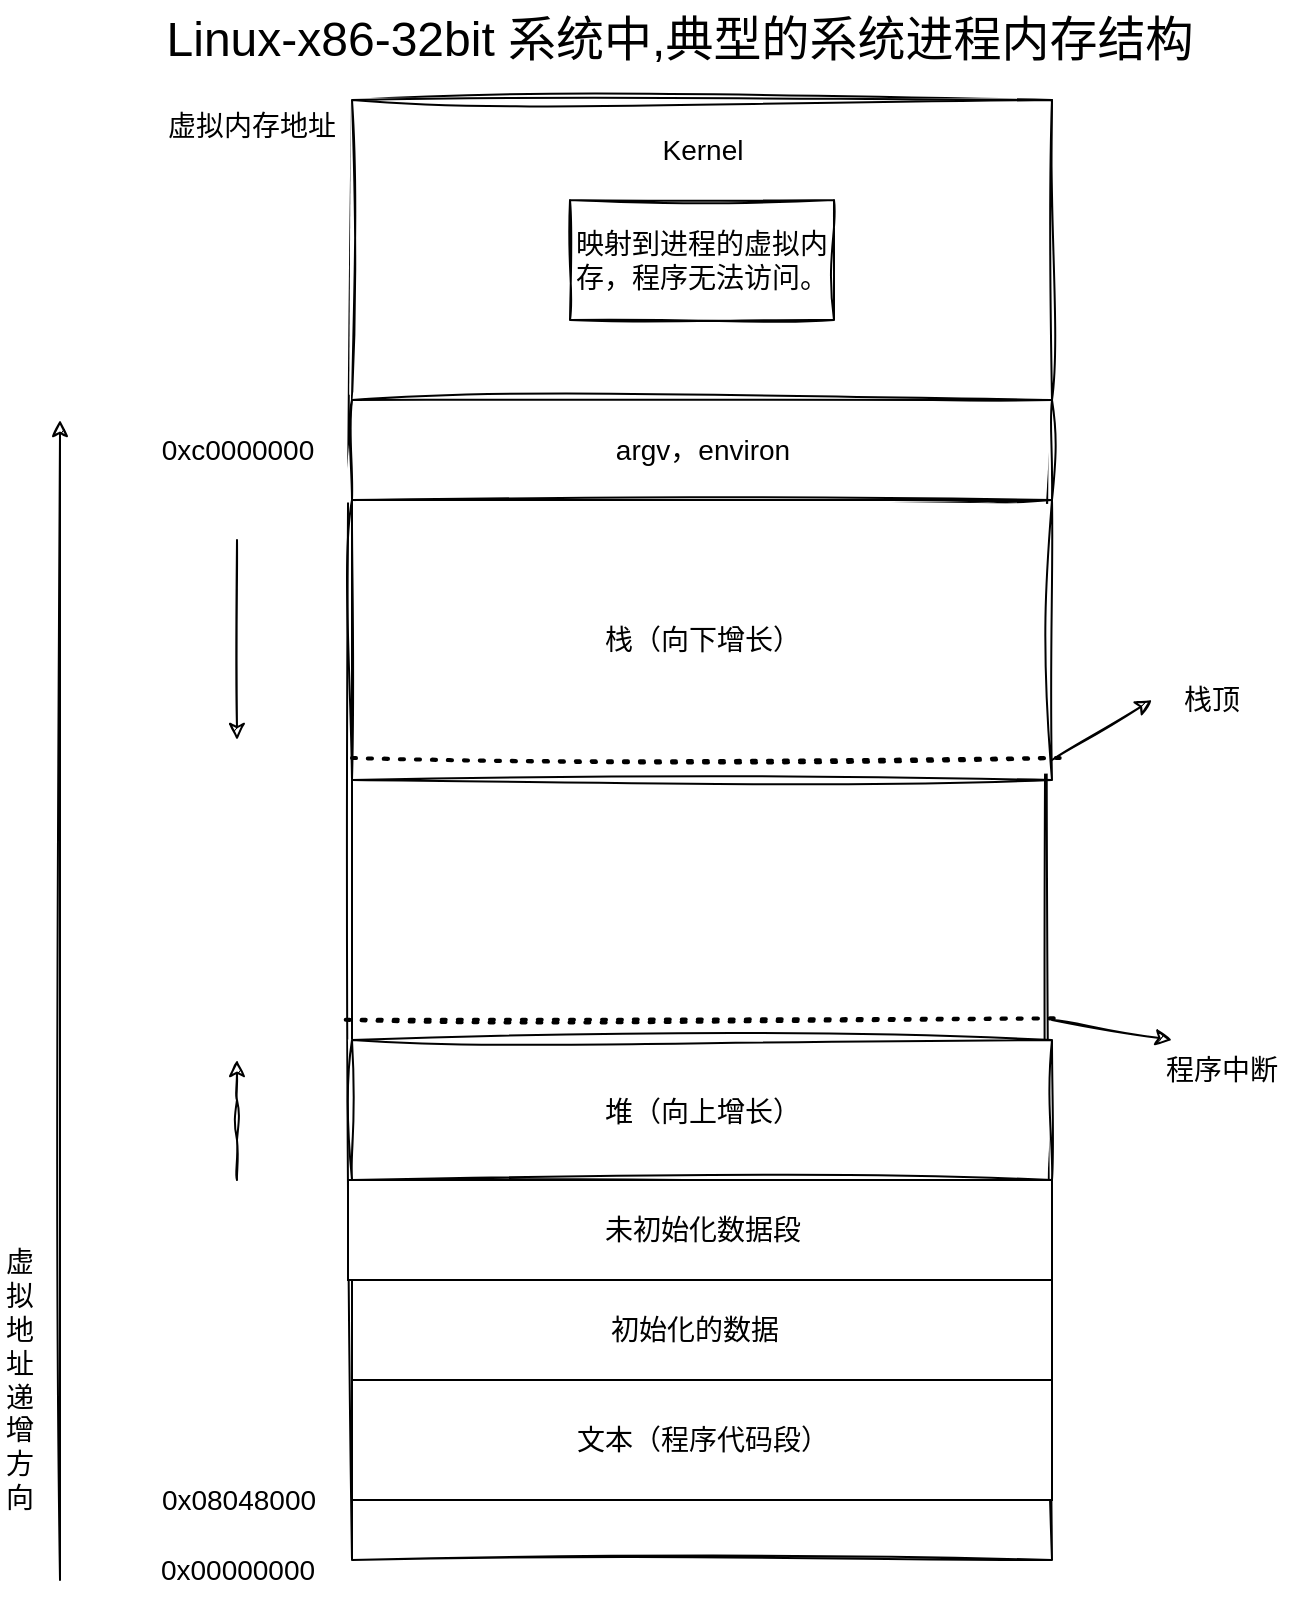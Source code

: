 <mxfile>
    <diagram id="O6NgzrDqKa0DZ1cNAoyK" name="第 1 页">
        <mxGraphModel dx="1591" dy="1128" grid="1" gridSize="10" guides="1" tooltips="1" connect="1" arrows="1" fold="1" page="1" pageScale="1" pageWidth="827" pageHeight="1169" math="0" shadow="0">
            <root>
                <mxCell id="0"/>
                <mxCell id="1" parent="0"/>
                <mxCell id="2" value="" style="rounded=0;whiteSpace=wrap;html=1;labelBackgroundColor=none;sketch=1;curveFitting=1;jiggle=2;" vertex="1" parent="1">
                    <mxGeometry x="236" y="150" width="350" height="730" as="geometry"/>
                </mxCell>
                <mxCell id="3" value="&lt;font style=&quot;font-size: 24px;&quot;&gt;Linux-x86-32bit 系统中,典型的系统进程内存结构&lt;/font&gt;" style="text;html=1;strokeColor=none;fillColor=none;align=center;verticalAlign=middle;whiteSpace=wrap;rounded=0;labelBackgroundColor=none;sketch=1;curveFitting=1;jiggle=2;" vertex="1" parent="1">
                    <mxGeometry x="140" y="100" width="520" height="40" as="geometry"/>
                </mxCell>
                <mxCell id="5" value="&lt;span style=&quot;font-size: 14px;&quot;&gt;虚拟内存地址&lt;/span&gt;" style="text;html=1;strokeColor=none;fillColor=none;align=center;verticalAlign=middle;whiteSpace=wrap;rounded=0;fontSize=24;labelBackgroundColor=none;sketch=1;curveFitting=1;jiggle=2;" vertex="1" parent="1">
                    <mxGeometry x="126" y="150" width="120" height="20" as="geometry"/>
                </mxCell>
                <mxCell id="6" value="" style="rounded=0;whiteSpace=wrap;html=1;fontSize=14;labelBackgroundColor=none;sketch=1;curveFitting=1;jiggle=2;" vertex="1" parent="1">
                    <mxGeometry x="236" y="150" width="350" height="150" as="geometry"/>
                </mxCell>
                <mxCell id="7" value="Kernel" style="text;html=1;strokeColor=none;fillColor=none;align=center;verticalAlign=middle;whiteSpace=wrap;rounded=0;fontSize=14;labelBackgroundColor=none;sketch=1;curveFitting=1;jiggle=2;" vertex="1" parent="1">
                    <mxGeometry x="353.5" y="160" width="115" height="30" as="geometry"/>
                </mxCell>
                <mxCell id="8" value="映射到进程的虚拟内存，程序无法访问。" style="rounded=0;whiteSpace=wrap;html=1;fontFamily=Helvetica;fontSize=14;labelBackgroundColor=none;sketch=1;curveFitting=1;jiggle=2;" vertex="1" parent="1">
                    <mxGeometry x="345" y="200" width="132" height="60" as="geometry"/>
                </mxCell>
                <mxCell id="9" value="" style="rounded=0;whiteSpace=wrap;html=1;labelBackgroundColor=none;fontFamily=Helvetica;fontSize=14;sketch=1;curveFitting=1;jiggle=2;" vertex="1" parent="1">
                    <mxGeometry x="236" y="300" width="350" height="50" as="geometry"/>
                </mxCell>
                <mxCell id="10" value="argv，environ" style="text;html=1;strokeColor=none;fillColor=none;align=center;verticalAlign=middle;whiteSpace=wrap;rounded=0;labelBackgroundColor=none;fontFamily=Helvetica;fontSize=14;sketch=1;curveFitting=1;jiggle=2;" vertex="1" parent="1">
                    <mxGeometry x="328.5" y="310" width="165" height="30" as="geometry"/>
                </mxCell>
                <mxCell id="11" value="" style="rounded=0;whiteSpace=wrap;html=1;labelBackgroundColor=none;fontFamily=Helvetica;fontSize=14;sketch=1;curveFitting=1;jiggle=2;" vertex="1" parent="1">
                    <mxGeometry x="236" y="350" width="350" height="140" as="geometry"/>
                </mxCell>
                <mxCell id="12" value="" style="endArrow=none;dashed=1;html=1;dashPattern=1 3;strokeWidth=2;fontFamily=Helvetica;fontSize=14;entryX=1.011;entryY=0.921;entryDx=0;entryDy=0;entryPerimeter=0;sketch=1;curveFitting=1;jiggle=2;" edge="1" parent="1" target="11">
                    <mxGeometry width="50" height="50" relative="1" as="geometry">
                        <mxPoint x="236" y="479" as="sourcePoint"/>
                        <mxPoint x="336" y="500" as="targetPoint"/>
                        <Array as="points"/>
                    </mxGeometry>
                </mxCell>
                <mxCell id="13" value="栈（向下增长）" style="text;html=1;strokeColor=none;fillColor=none;align=center;verticalAlign=middle;whiteSpace=wrap;rounded=0;labelBackgroundColor=none;fontFamily=Helvetica;fontSize=14;sketch=1;curveFitting=1;jiggle=2;" vertex="1" parent="1">
                    <mxGeometry x="333.5" y="405" width="155" height="30" as="geometry"/>
                </mxCell>
                <mxCell id="14" value="0xc0000000" style="text;html=1;strokeColor=none;fillColor=none;align=center;verticalAlign=middle;whiteSpace=wrap;rounded=0;labelBackgroundColor=none;fontFamily=Helvetica;fontSize=14;sketch=1;curveFitting=1;jiggle=2;" vertex="1" parent="1">
                    <mxGeometry x="122" y="310" width="114" height="30" as="geometry"/>
                </mxCell>
                <mxCell id="15" value="" style="rounded=0;whiteSpace=wrap;html=1;labelBackgroundColor=none;fontFamily=Helvetica;fontSize=14;sketch=1;curveFitting=1;jiggle=2;" vertex="1" parent="1">
                    <mxGeometry x="236" y="620" width="350" height="70" as="geometry"/>
                </mxCell>
                <mxCell id="17" value="堆（向上增长）" style="text;html=1;strokeColor=none;fillColor=none;align=center;verticalAlign=middle;whiteSpace=wrap;rounded=0;labelBackgroundColor=none;fontFamily=Helvetica;fontSize=14;" vertex="1" parent="1">
                    <mxGeometry x="343.5" y="641" width="135" height="30" as="geometry"/>
                </mxCell>
                <mxCell id="18" value="" style="endArrow=classic;html=1;sketch=1;fontFamily=Helvetica;fontSize=14;" edge="1" parent="1">
                    <mxGeometry width="50" height="50" relative="1" as="geometry">
                        <mxPoint x="178.5" y="370" as="sourcePoint"/>
                        <mxPoint x="178.5" y="470" as="targetPoint"/>
                    </mxGeometry>
                </mxCell>
                <mxCell id="19" value="" style="endArrow=classic;html=1;sketch=1;fontFamily=Helvetica;fontSize=14;" edge="1" parent="1">
                    <mxGeometry width="50" height="50" relative="1" as="geometry">
                        <mxPoint x="178.5" y="690" as="sourcePoint"/>
                        <mxPoint x="178.5" y="630" as="targetPoint"/>
                        <Array as="points">
                            <mxPoint x="178.5" y="660"/>
                        </Array>
                    </mxGeometry>
                </mxCell>
                <mxCell id="20" value="" style="endArrow=classic;html=1;sketch=1;fontFamily=Helvetica;fontSize=14;" edge="1" parent="1">
                    <mxGeometry width="50" height="50" relative="1" as="geometry">
                        <mxPoint x="586" y="480" as="sourcePoint"/>
                        <mxPoint x="636" y="450" as="targetPoint"/>
                    </mxGeometry>
                </mxCell>
                <mxCell id="21" value="栈顶" style="text;html=1;strokeColor=none;fillColor=none;align=center;verticalAlign=middle;whiteSpace=wrap;rounded=0;labelBackgroundColor=none;fontFamily=Helvetica;fontSize=14;" vertex="1" parent="1">
                    <mxGeometry x="636" y="435" width="60" height="30" as="geometry"/>
                </mxCell>
                <mxCell id="22" value="" style="endArrow=none;dashed=1;html=1;dashPattern=1 3;strokeWidth=2;sketch=1;fontFamily=Helvetica;fontSize=14;entryX=1.006;entryY=0.629;entryDx=0;entryDy=0;exitX=-0.009;exitY=0.63;exitDx=0;exitDy=0;exitPerimeter=0;entryPerimeter=0;" edge="1" parent="1" source="2" target="2">
                    <mxGeometry width="50" height="50" relative="1" as="geometry">
                        <mxPoint x="140" y="630" as="sourcePoint"/>
                        <mxPoint x="190" y="580" as="targetPoint"/>
                    </mxGeometry>
                </mxCell>
                <mxCell id="23" value="程序中断" style="text;html=1;strokeColor=none;fillColor=none;align=center;verticalAlign=middle;whiteSpace=wrap;rounded=0;labelBackgroundColor=none;fontFamily=Helvetica;fontSize=14;" vertex="1" parent="1">
                    <mxGeometry x="636" y="620" width="70" height="30" as="geometry"/>
                </mxCell>
                <mxCell id="24" value="" style="endArrow=classic;html=1;sketch=1;fontFamily=Helvetica;fontSize=14;" edge="1" parent="1">
                    <mxGeometry width="50" height="50" relative="1" as="geometry">
                        <mxPoint x="586" y="610" as="sourcePoint"/>
                        <mxPoint x="646" y="620" as="targetPoint"/>
                    </mxGeometry>
                </mxCell>
                <mxCell id="25" value="" style="rounded=0;whiteSpace=wrap;html=1;labelBackgroundColor=none;fontFamily=Helvetica;fontSize=14;" vertex="1" parent="1">
                    <mxGeometry x="234" y="690" width="352" height="50" as="geometry"/>
                </mxCell>
                <mxCell id="26" value="未初始化数据段" style="text;html=1;strokeColor=none;fillColor=none;align=center;verticalAlign=middle;whiteSpace=wrap;rounded=0;labelBackgroundColor=none;fontFamily=Helvetica;fontSize=14;" vertex="1" parent="1">
                    <mxGeometry x="343.5" y="700" width="135" height="30" as="geometry"/>
                </mxCell>
                <mxCell id="27" value="" style="rounded=0;whiteSpace=wrap;html=1;labelBackgroundColor=none;fontFamily=Helvetica;fontSize=14;" vertex="1" parent="1">
                    <mxGeometry x="236" y="740" width="350" height="50" as="geometry"/>
                </mxCell>
                <mxCell id="28" value="初始化的数据" style="text;html=1;strokeColor=none;fillColor=none;align=center;verticalAlign=middle;whiteSpace=wrap;rounded=0;labelBackgroundColor=none;fontFamily=Helvetica;fontSize=14;" vertex="1" parent="1">
                    <mxGeometry x="345" y="750" width="125" height="30" as="geometry"/>
                </mxCell>
                <mxCell id="29" value="" style="rounded=0;whiteSpace=wrap;html=1;labelBackgroundColor=none;fontFamily=Helvetica;fontSize=14;" vertex="1" parent="1">
                    <mxGeometry x="236" y="790" width="350" height="60" as="geometry"/>
                </mxCell>
                <mxCell id="30" value="文本（程序代码段）" style="text;html=1;strokeColor=none;fillColor=none;align=center;verticalAlign=middle;whiteSpace=wrap;rounded=0;labelBackgroundColor=none;fontFamily=Helvetica;fontSize=14;" vertex="1" parent="1">
                    <mxGeometry x="338.5" y="805" width="145" height="30" as="geometry"/>
                </mxCell>
                <mxCell id="31" value="0x00000000" style="text;html=1;strokeColor=none;fillColor=none;align=center;verticalAlign=middle;whiteSpace=wrap;rounded=0;labelBackgroundColor=none;fontFamily=Helvetica;fontSize=14;" vertex="1" parent="1">
                    <mxGeometry x="149" y="870" width="60" height="30" as="geometry"/>
                </mxCell>
                <mxCell id="32" value="" style="endArrow=classic;html=1;sketch=1;fontFamily=Helvetica;fontSize=14;" edge="1" parent="1">
                    <mxGeometry width="50" height="50" relative="1" as="geometry">
                        <mxPoint x="90" y="890" as="sourcePoint"/>
                        <mxPoint x="90" y="310" as="targetPoint"/>
                    </mxGeometry>
                </mxCell>
                <mxCell id="33" value="虚拟地址递增方向" style="text;html=1;strokeColor=none;fillColor=none;align=center;verticalAlign=middle;whiteSpace=wrap;rounded=0;labelBackgroundColor=none;fontFamily=Helvetica;fontSize=14;" vertex="1" parent="1">
                    <mxGeometry x="60" y="670" width="20" height="240" as="geometry"/>
                </mxCell>
                <mxCell id="34" value="0x08048000" style="text;html=1;strokeColor=none;fillColor=none;align=center;verticalAlign=middle;whiteSpace=wrap;rounded=0;labelBackgroundColor=none;fontFamily=Helvetica;fontSize=14;" vertex="1" parent="1">
                    <mxGeometry x="134.5" y="835" width="89" height="30" as="geometry"/>
                </mxCell>
            </root>
        </mxGraphModel>
    </diagram>
</mxfile>